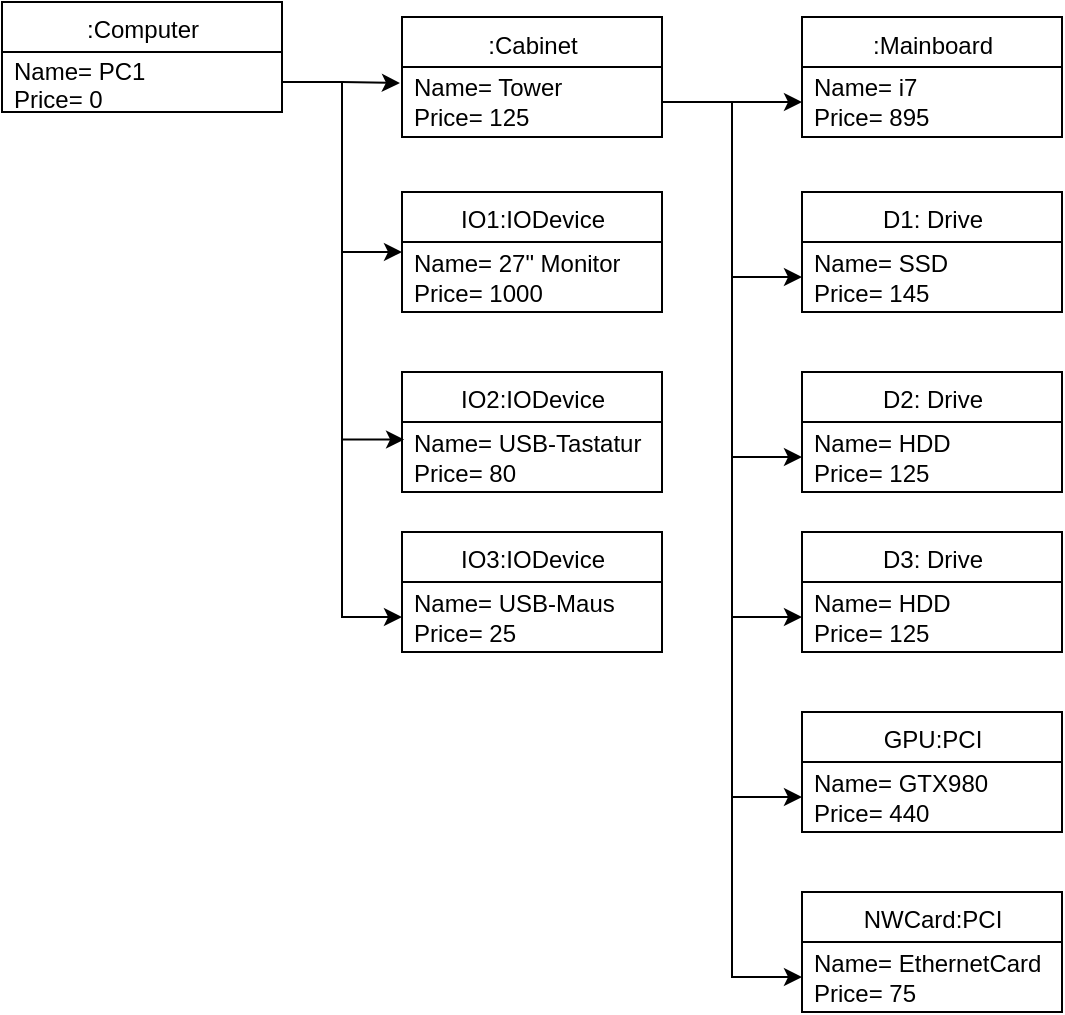 <mxfile version="19.0.3" type="device"><diagram id="BU1jO7MRdNWmt7UArZ3F" name="Page-1"><mxGraphModel dx="410" dy="801" grid="1" gridSize="10" guides="1" tooltips="1" connect="1" arrows="1" fold="1" page="1" pageScale="1" pageWidth="827" pageHeight="1169" math="0" shadow="0"><root><mxCell id="0"/><mxCell id="1" parent="0"/><mxCell id="v95XwFqN80JuAPqeB5Z0-41" value=":Computer" style="swimlane;fontStyle=0;align=center;verticalAlign=top;childLayout=stackLayout;horizontal=1;startSize=25;horizontalStack=0;resizeParent=1;resizeParentMax=0;resizeLast=0;collapsible=0;marginBottom=0;html=1;sketch=0;" vertex="1" parent="1"><mxGeometry x="120" y="105" width="140" height="55" as="geometry"/></mxCell><mxCell id="v95XwFqN80JuAPqeB5Z0-42" value="Name= PC1&lt;br&gt;Price= 0" style="text;html=1;strokeColor=none;fillColor=none;align=left;verticalAlign=middle;spacingLeft=4;spacingRight=4;overflow=hidden;rotatable=0;points=[[0,0.5],[1,0.5]];portConstraint=eastwest;sketch=0;" vertex="1" parent="v95XwFqN80JuAPqeB5Z0-41"><mxGeometry y="25" width="140" height="30" as="geometry"/></mxCell><mxCell id="v95XwFqN80JuAPqeB5Z0-43" value=":Cabinet" style="swimlane;fontStyle=0;align=center;verticalAlign=top;childLayout=stackLayout;horizontal=1;startSize=25;horizontalStack=0;resizeParent=1;resizeParentMax=0;resizeLast=0;collapsible=0;marginBottom=0;html=1;sketch=0;" vertex="1" parent="1"><mxGeometry x="320" y="112.5" width="130" height="60" as="geometry"/></mxCell><mxCell id="v95XwFqN80JuAPqeB5Z0-44" value="Name= Tower&lt;br&gt;Price= 125" style="text;html=1;strokeColor=none;fillColor=none;align=left;verticalAlign=middle;spacingLeft=4;spacingRight=4;overflow=hidden;rotatable=0;points=[[0,0.5],[1,0.5]];portConstraint=eastwest;sketch=0;" vertex="1" parent="v95XwFqN80JuAPqeB5Z0-43"><mxGeometry y="25" width="130" height="35" as="geometry"/></mxCell><mxCell id="v95XwFqN80JuAPqeB5Z0-47" style="edgeStyle=orthogonalEdgeStyle;rounded=0;orthogonalLoop=1;jettySize=auto;html=1;exitX=1;exitY=0.5;exitDx=0;exitDy=0;entryX=0;entryY=0.5;entryDx=0;entryDy=0;" edge="1" parent="1" source="v95XwFqN80JuAPqeB5Z0-42" target="v95XwFqN80JuAPqeB5Z0-55"><mxGeometry relative="1" as="geometry"><mxPoint x="320" y="450" as="targetPoint"/></mxGeometry></mxCell><mxCell id="v95XwFqN80JuAPqeB5Z0-48" style="edgeStyle=orthogonalEdgeStyle;rounded=0;orthogonalLoop=1;jettySize=auto;html=1;exitX=1;exitY=0.5;exitDx=0;exitDy=0;entryX=0;entryY=0.5;entryDx=0;entryDy=0;" edge="1" parent="1" source="v95XwFqN80JuAPqeB5Z0-42" target="v95XwFqN80JuAPqeB5Z0-50"><mxGeometry relative="1" as="geometry"><mxPoint x="320" y="240" as="targetPoint"/></mxGeometry></mxCell><mxCell id="v95XwFqN80JuAPqeB5Z0-49" style="edgeStyle=orthogonalEdgeStyle;rounded=0;orthogonalLoop=1;jettySize=auto;html=1;exitX=1;exitY=0.5;exitDx=0;exitDy=0;entryX=0.008;entryY=0.25;entryDx=0;entryDy=0;entryPerimeter=0;" edge="1" parent="1" source="v95XwFqN80JuAPqeB5Z0-42" target="v95XwFqN80JuAPqeB5Z0-53"><mxGeometry relative="1" as="geometry"><mxPoint x="320" y="340" as="targetPoint"/></mxGeometry></mxCell><mxCell id="v95XwFqN80JuAPqeB5Z0-50" value="IO1:IODevice" style="swimlane;fontStyle=0;align=center;verticalAlign=top;childLayout=stackLayout;horizontal=1;startSize=25;horizontalStack=0;resizeParent=1;resizeParentMax=0;resizeLast=0;collapsible=0;marginBottom=0;html=1;sketch=0;" vertex="1" parent="1"><mxGeometry x="320" y="200" width="130" height="60" as="geometry"/></mxCell><mxCell id="v95XwFqN80JuAPqeB5Z0-51" value="Name= 27&quot; Monitor&lt;br&gt;Price= 1000" style="text;html=1;strokeColor=none;fillColor=none;align=left;verticalAlign=middle;spacingLeft=4;spacingRight=4;overflow=hidden;rotatable=0;points=[[0,0.5],[1,0.5]];portConstraint=eastwest;sketch=0;" vertex="1" parent="v95XwFqN80JuAPqeB5Z0-50"><mxGeometry y="25" width="130" height="35" as="geometry"/></mxCell><mxCell id="v95XwFqN80JuAPqeB5Z0-52" value="IO2:IODevice" style="swimlane;fontStyle=0;align=center;verticalAlign=top;childLayout=stackLayout;horizontal=1;startSize=25;horizontalStack=0;resizeParent=1;resizeParentMax=0;resizeLast=0;collapsible=0;marginBottom=0;html=1;sketch=0;" vertex="1" parent="1"><mxGeometry x="320" y="290" width="130" height="60" as="geometry"/></mxCell><mxCell id="v95XwFqN80JuAPqeB5Z0-53" value="Name= USB-Tastatur&lt;br&gt;Price= 80" style="text;html=1;strokeColor=none;fillColor=none;align=left;verticalAlign=middle;spacingLeft=4;spacingRight=4;overflow=hidden;rotatable=0;points=[[0,0.5],[1,0.5]];portConstraint=eastwest;sketch=0;" vertex="1" parent="v95XwFqN80JuAPqeB5Z0-52"><mxGeometry y="25" width="130" height="35" as="geometry"/></mxCell><mxCell id="v95XwFqN80JuAPqeB5Z0-54" value="IO3:IODevice" style="swimlane;fontStyle=0;align=center;verticalAlign=top;childLayout=stackLayout;horizontal=1;startSize=25;horizontalStack=0;resizeParent=1;resizeParentMax=0;resizeLast=0;collapsible=0;marginBottom=0;html=1;sketch=0;" vertex="1" parent="1"><mxGeometry x="320" y="370" width="130" height="60" as="geometry"/></mxCell><mxCell id="v95XwFqN80JuAPqeB5Z0-55" value="Name= USB-Maus&lt;br&gt;Price= 25" style="text;html=1;strokeColor=none;fillColor=none;align=left;verticalAlign=middle;spacingLeft=4;spacingRight=4;overflow=hidden;rotatable=0;points=[[0,0.5],[1,0.5]];portConstraint=eastwest;sketch=0;" vertex="1" parent="v95XwFqN80JuAPqeB5Z0-54"><mxGeometry y="25" width="130" height="35" as="geometry"/></mxCell><mxCell id="v95XwFqN80JuAPqeB5Z0-57" value=":Mainboard" style="swimlane;fontStyle=0;align=center;verticalAlign=top;childLayout=stackLayout;horizontal=1;startSize=25;horizontalStack=0;resizeParent=1;resizeParentMax=0;resizeLast=0;collapsible=0;marginBottom=0;html=1;sketch=0;" vertex="1" parent="1"><mxGeometry x="520" y="112.5" width="130" height="60" as="geometry"/></mxCell><mxCell id="v95XwFqN80JuAPqeB5Z0-58" value="Name= i7&lt;br&gt;Price= 895" style="text;html=1;strokeColor=none;fillColor=none;align=left;verticalAlign=middle;spacingLeft=4;spacingRight=4;overflow=hidden;rotatable=0;points=[[0,0.5],[1,0.5]];portConstraint=eastwest;sketch=0;" vertex="1" parent="v95XwFqN80JuAPqeB5Z0-57"><mxGeometry y="25" width="130" height="35" as="geometry"/></mxCell><mxCell id="v95XwFqN80JuAPqeB5Z0-60" value="D1: Drive" style="swimlane;fontStyle=0;align=center;verticalAlign=top;childLayout=stackLayout;horizontal=1;startSize=25;horizontalStack=0;resizeParent=1;resizeParentMax=0;resizeLast=0;collapsible=0;marginBottom=0;html=1;sketch=0;" vertex="1" parent="1"><mxGeometry x="520" y="200" width="130" height="60" as="geometry"/></mxCell><mxCell id="v95XwFqN80JuAPqeB5Z0-61" value="Name= SSD&lt;br&gt;Price= 145" style="text;html=1;strokeColor=none;fillColor=none;align=left;verticalAlign=middle;spacingLeft=4;spacingRight=4;overflow=hidden;rotatable=0;points=[[0,0.5],[1,0.5]];portConstraint=eastwest;sketch=0;" vertex="1" parent="v95XwFqN80JuAPqeB5Z0-60"><mxGeometry y="25" width="130" height="35" as="geometry"/></mxCell><mxCell id="v95XwFqN80JuAPqeB5Z0-62" value="D2: Drive" style="swimlane;fontStyle=0;align=center;verticalAlign=top;childLayout=stackLayout;horizontal=1;startSize=25;horizontalStack=0;resizeParent=1;resizeParentMax=0;resizeLast=0;collapsible=0;marginBottom=0;html=1;sketch=0;" vertex="1" parent="1"><mxGeometry x="520" y="290" width="130" height="60" as="geometry"/></mxCell><mxCell id="v95XwFqN80JuAPqeB5Z0-63" value="Name= HDD&lt;br&gt;Price= 125" style="text;html=1;strokeColor=none;fillColor=none;align=left;verticalAlign=middle;spacingLeft=4;spacingRight=4;overflow=hidden;rotatable=0;points=[[0,0.5],[1,0.5]];portConstraint=eastwest;sketch=0;" vertex="1" parent="v95XwFqN80JuAPqeB5Z0-62"><mxGeometry y="25" width="130" height="35" as="geometry"/></mxCell><mxCell id="v95XwFqN80JuAPqeB5Z0-64" value="D3: Drive" style="swimlane;fontStyle=0;align=center;verticalAlign=top;childLayout=stackLayout;horizontal=1;startSize=25;horizontalStack=0;resizeParent=1;resizeParentMax=0;resizeLast=0;collapsible=0;marginBottom=0;html=1;sketch=0;" vertex="1" parent="1"><mxGeometry x="520" y="370" width="130" height="60" as="geometry"/></mxCell><mxCell id="v95XwFqN80JuAPqeB5Z0-65" value="Name= HDD&lt;br&gt;Price= 125" style="text;html=1;strokeColor=none;fillColor=none;align=left;verticalAlign=middle;spacingLeft=4;spacingRight=4;overflow=hidden;rotatable=0;points=[[0,0.5],[1,0.5]];portConstraint=eastwest;sketch=0;" vertex="1" parent="v95XwFqN80JuAPqeB5Z0-64"><mxGeometry y="25" width="130" height="35" as="geometry"/></mxCell><mxCell id="v95XwFqN80JuAPqeB5Z0-66" style="edgeStyle=orthogonalEdgeStyle;rounded=0;orthogonalLoop=1;jettySize=auto;html=1;exitX=1;exitY=0.5;exitDx=0;exitDy=0;entryX=0;entryY=0.5;entryDx=0;entryDy=0;" edge="1" parent="1" source="v95XwFqN80JuAPqeB5Z0-44" target="v95XwFqN80JuAPqeB5Z0-58"><mxGeometry relative="1" as="geometry"/></mxCell><mxCell id="v95XwFqN80JuAPqeB5Z0-67" style="edgeStyle=orthogonalEdgeStyle;rounded=0;orthogonalLoop=1;jettySize=auto;html=1;exitX=1;exitY=0.5;exitDx=0;exitDy=0;entryX=0;entryY=0.5;entryDx=0;entryDy=0;" edge="1" parent="1" source="v95XwFqN80JuAPqeB5Z0-44" target="v95XwFqN80JuAPqeB5Z0-61"><mxGeometry relative="1" as="geometry"/></mxCell><mxCell id="v95XwFqN80JuAPqeB5Z0-68" style="edgeStyle=orthogonalEdgeStyle;rounded=0;orthogonalLoop=1;jettySize=auto;html=1;exitX=1;exitY=0.5;exitDx=0;exitDy=0;entryX=0;entryY=0.5;entryDx=0;entryDy=0;" edge="1" parent="1" source="v95XwFqN80JuAPqeB5Z0-44" target="v95XwFqN80JuAPqeB5Z0-63"><mxGeometry relative="1" as="geometry"/></mxCell><mxCell id="v95XwFqN80JuAPqeB5Z0-69" style="edgeStyle=orthogonalEdgeStyle;rounded=0;orthogonalLoop=1;jettySize=auto;html=1;exitX=1;exitY=0.5;exitDx=0;exitDy=0;entryX=0;entryY=0.5;entryDx=0;entryDy=0;" edge="1" parent="1" source="v95XwFqN80JuAPqeB5Z0-44" target="v95XwFqN80JuAPqeB5Z0-65"><mxGeometry relative="1" as="geometry"/></mxCell><mxCell id="v95XwFqN80JuAPqeB5Z0-70" value="GPU:PCI" style="swimlane;fontStyle=0;align=center;verticalAlign=top;childLayout=stackLayout;horizontal=1;startSize=25;horizontalStack=0;resizeParent=1;resizeParentMax=0;resizeLast=0;collapsible=0;marginBottom=0;html=1;sketch=0;" vertex="1" parent="1"><mxGeometry x="520" y="460" width="130" height="60" as="geometry"/></mxCell><mxCell id="v95XwFqN80JuAPqeB5Z0-71" value="Name= GTX980&lt;br&gt;Price= 440" style="text;html=1;strokeColor=none;fillColor=none;align=left;verticalAlign=middle;spacingLeft=4;spacingRight=4;overflow=hidden;rotatable=0;points=[[0,0.5],[1,0.5]];portConstraint=eastwest;sketch=0;" vertex="1" parent="v95XwFqN80JuAPqeB5Z0-70"><mxGeometry y="25" width="130" height="35" as="geometry"/></mxCell><mxCell id="v95XwFqN80JuAPqeB5Z0-72" value="NWCard:PCI" style="swimlane;fontStyle=0;align=center;verticalAlign=top;childLayout=stackLayout;horizontal=1;startSize=25;horizontalStack=0;resizeParent=1;resizeParentMax=0;resizeLast=0;collapsible=0;marginBottom=0;html=1;sketch=0;" vertex="1" parent="1"><mxGeometry x="520" y="550" width="130" height="60" as="geometry"/></mxCell><mxCell id="v95XwFqN80JuAPqeB5Z0-73" value="Name= EthernetCard&lt;br&gt;Price= 75" style="text;html=1;strokeColor=none;fillColor=none;align=left;verticalAlign=middle;spacingLeft=4;spacingRight=4;overflow=hidden;rotatable=0;points=[[0,0.5],[1,0.5]];portConstraint=eastwest;sketch=0;" vertex="1" parent="v95XwFqN80JuAPqeB5Z0-72"><mxGeometry y="25" width="130" height="35" as="geometry"/></mxCell><mxCell id="v95XwFqN80JuAPqeB5Z0-74" style="edgeStyle=orthogonalEdgeStyle;rounded=0;orthogonalLoop=1;jettySize=auto;html=1;exitX=1;exitY=0.5;exitDx=0;exitDy=0;entryX=0;entryY=0.5;entryDx=0;entryDy=0;" edge="1" parent="1" source="v95XwFqN80JuAPqeB5Z0-44" target="v95XwFqN80JuAPqeB5Z0-71"><mxGeometry relative="1" as="geometry"/></mxCell><mxCell id="v95XwFqN80JuAPqeB5Z0-75" style="edgeStyle=orthogonalEdgeStyle;rounded=0;orthogonalLoop=1;jettySize=auto;html=1;exitX=1;exitY=0.5;exitDx=0;exitDy=0;entryX=0;entryY=0.5;entryDx=0;entryDy=0;" edge="1" parent="1" source="v95XwFqN80JuAPqeB5Z0-44" target="v95XwFqN80JuAPqeB5Z0-73"><mxGeometry relative="1" as="geometry"/></mxCell><mxCell id="v95XwFqN80JuAPqeB5Z0-76" style="edgeStyle=orthogonalEdgeStyle;rounded=0;orthogonalLoop=1;jettySize=auto;html=1;exitX=1;exitY=0.5;exitDx=0;exitDy=0;entryX=-0.008;entryY=0.229;entryDx=0;entryDy=0;entryPerimeter=0;" edge="1" parent="1" source="v95XwFqN80JuAPqeB5Z0-42" target="v95XwFqN80JuAPqeB5Z0-44"><mxGeometry relative="1" as="geometry"/></mxCell></root></mxGraphModel></diagram></mxfile>